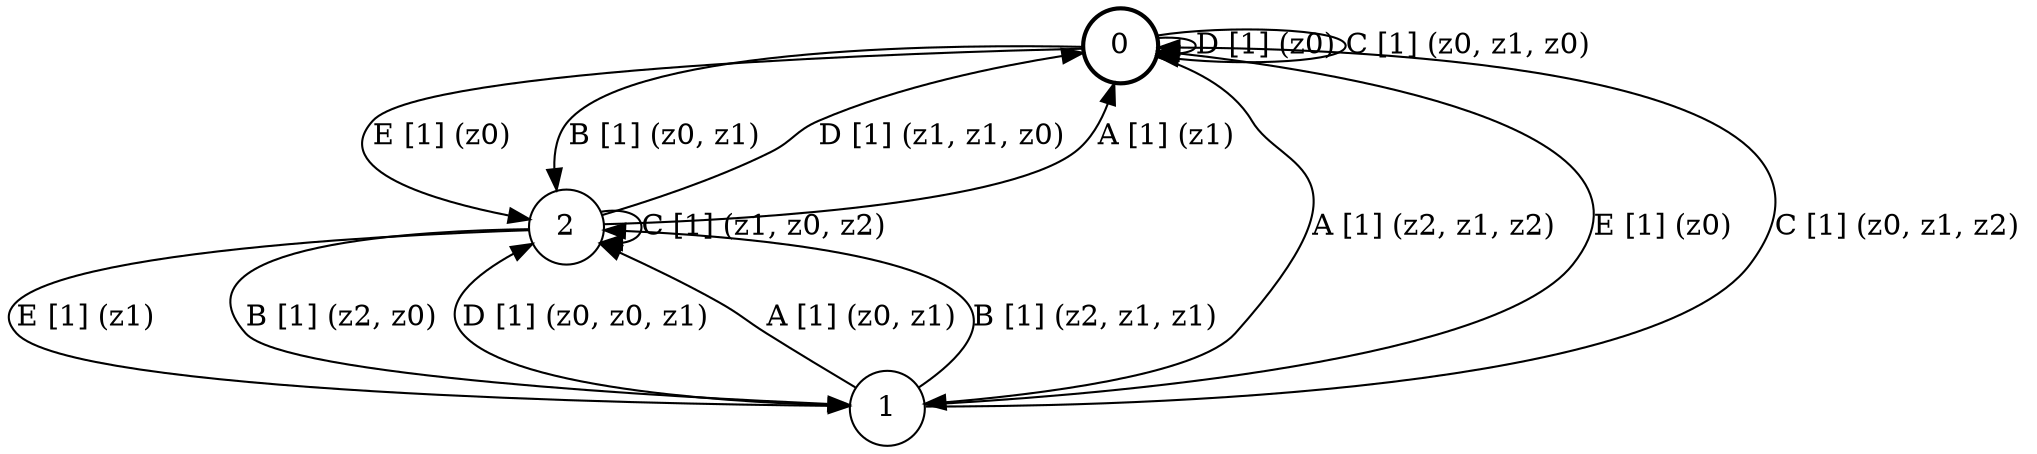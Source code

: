 # generated file, don't try to modify
# command: dot -Tpng <filename> > tree.png
digraph Automaton {
    node [shape = circle];
    0 [style = "bold"];
    0 -> 2 [label = "E [1] (z0) "];
    0 -> 0 [label = "D [1] (z0) "];
    0 -> 1 [label = "A [1] (z2, z1, z2) "];
    0 -> 2 [label = "B [1] (z0, z1) "];
    0 -> 0 [label = "C [1] (z0, z1, z0) "];
    1 -> 0 [label = "E [1] (z0) "];
    1 -> 2 [label = "D [1] (z0, z0, z1) "];
    1 -> 2 [label = "A [1] (z0, z1) "];
    1 -> 2 [label = "B [1] (z2, z1, z1) "];
    1 -> 0 [label = "C [1] (z0, z1, z2) "];
    2 -> 1 [label = "E [1] (z1) "];
    2 -> 0 [label = "D [1] (z1, z1, z0) "];
    2 -> 0 [label = "A [1] (z1) "];
    2 -> 1 [label = "B [1] (z2, z0) "];
    2 -> 2 [label = "C [1] (z1, z0, z2) "];
}
